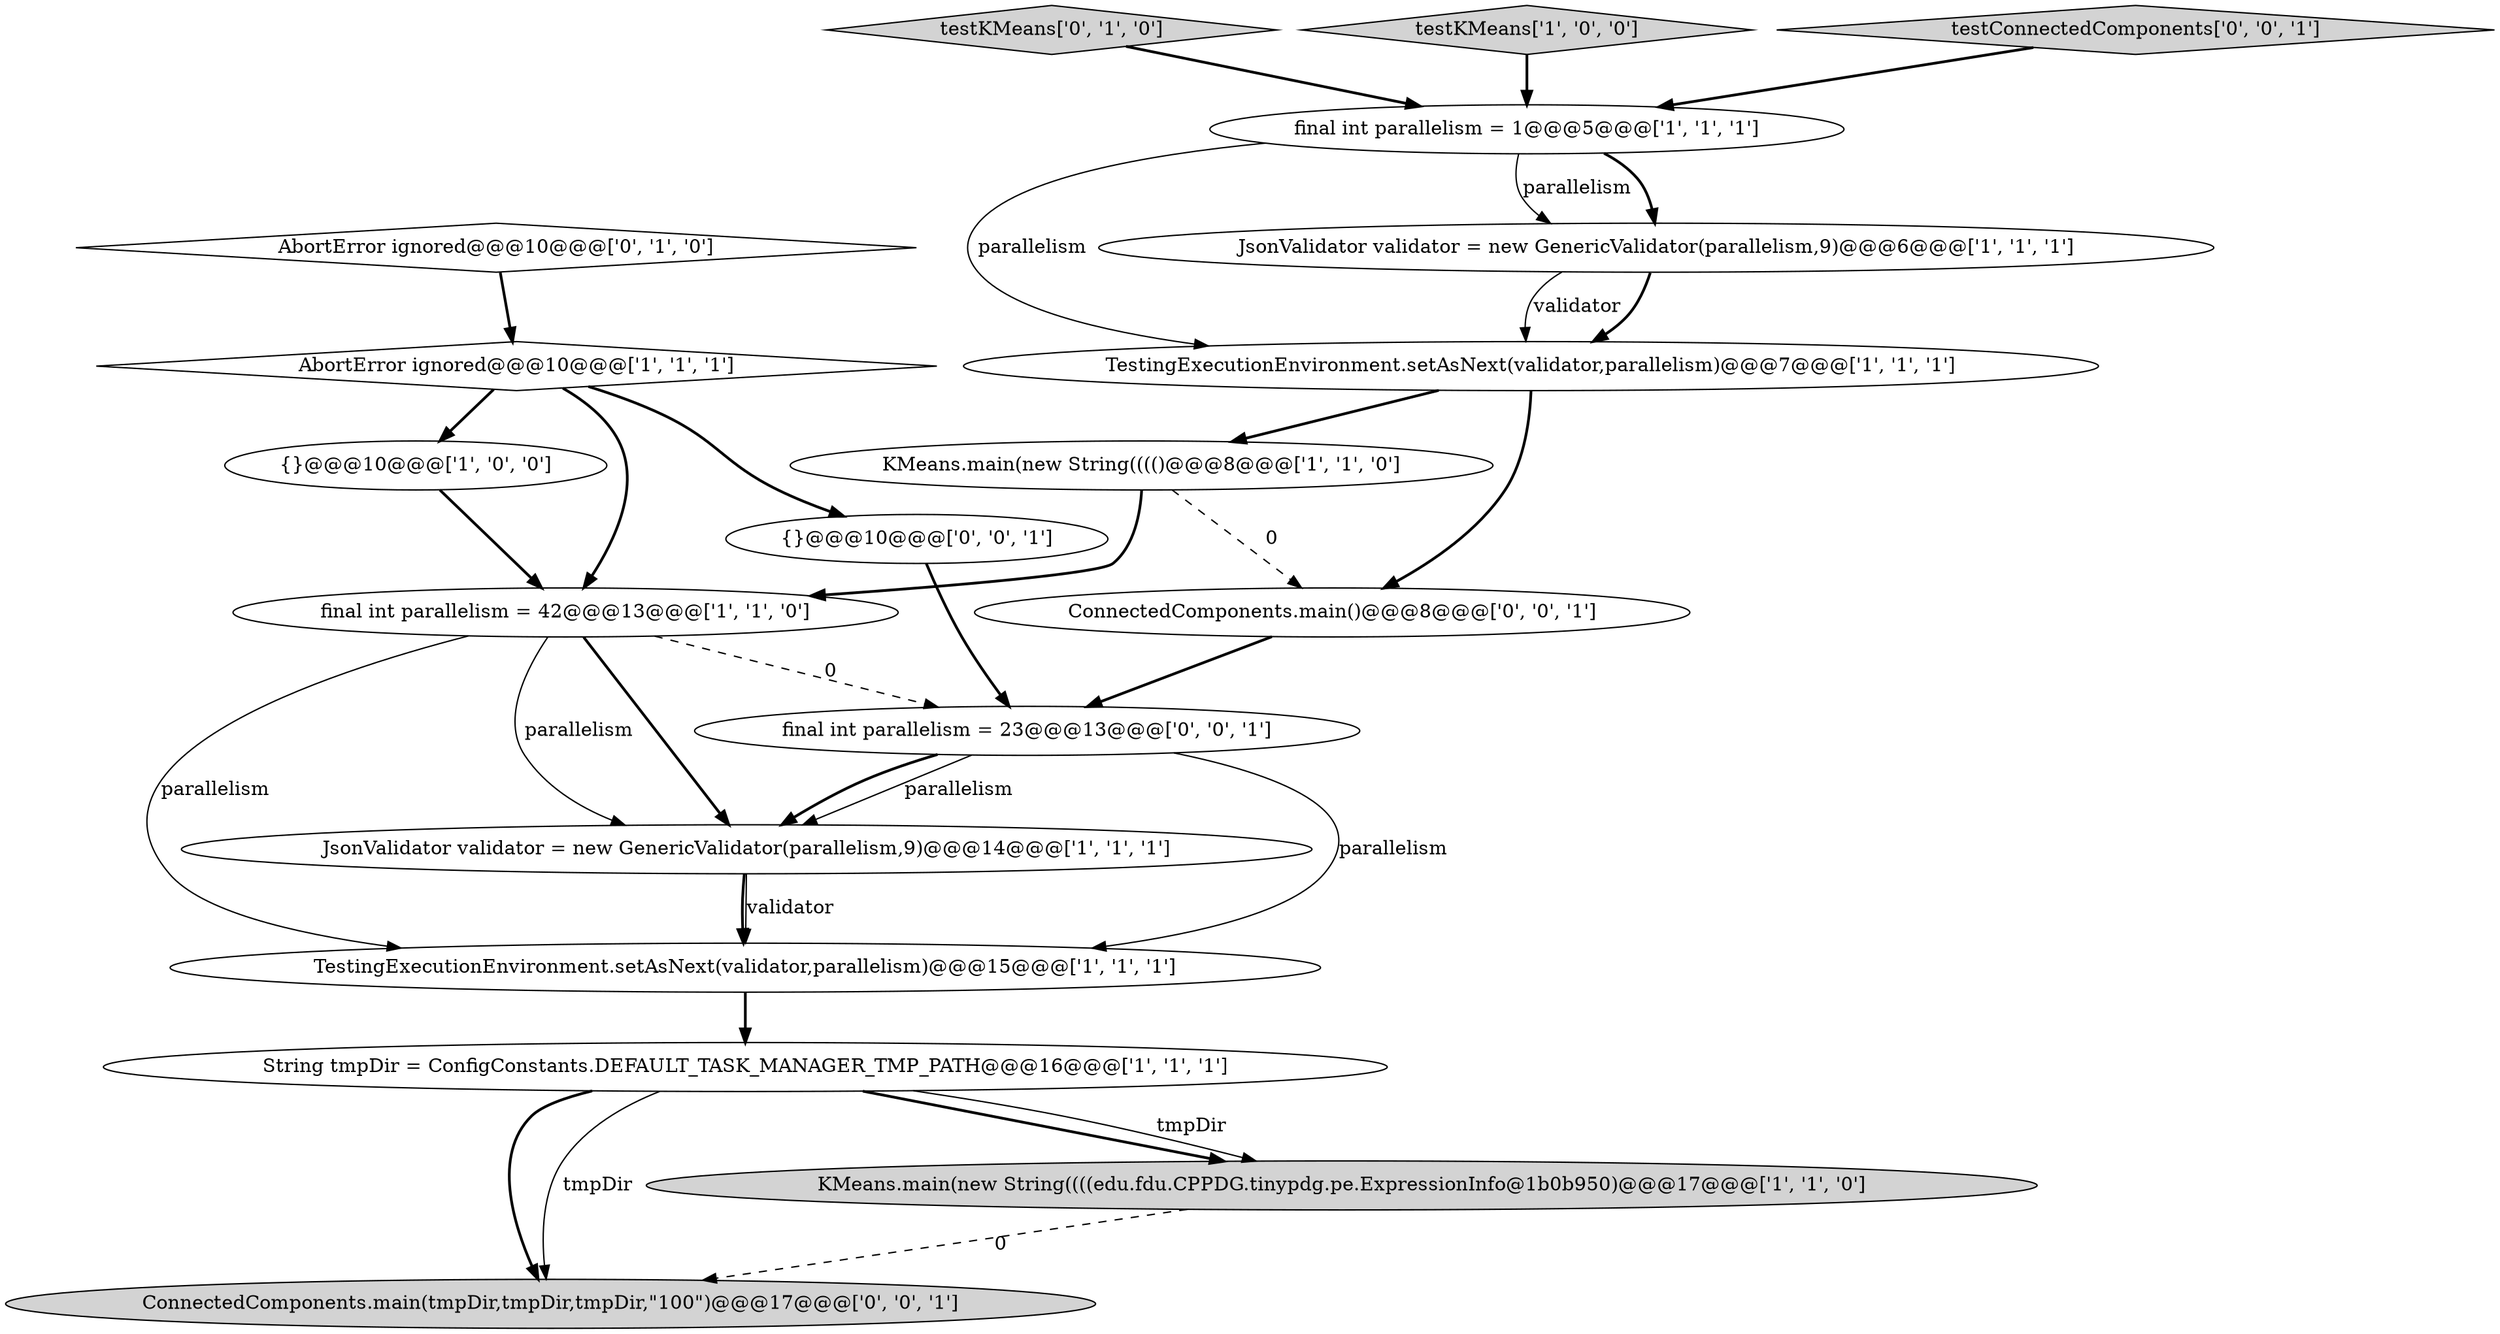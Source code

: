 digraph {
5 [style = filled, label = "JsonValidator validator = new GenericValidator(parallelism,9)@@@14@@@['1', '1', '1']", fillcolor = white, shape = ellipse image = "AAA0AAABBB1BBB"];
17 [style = filled, label = "ConnectedComponents.main(tmpDir,tmpDir,tmpDir,\"100\")@@@17@@@['0', '0', '1']", fillcolor = lightgray, shape = ellipse image = "AAA0AAABBB3BBB"];
16 [style = filled, label = "final int parallelism = 23@@@13@@@['0', '0', '1']", fillcolor = white, shape = ellipse image = "AAA0AAABBB3BBB"];
3 [style = filled, label = "String tmpDir = ConfigConstants.DEFAULT_TASK_MANAGER_TMP_PATH@@@16@@@['1', '1', '1']", fillcolor = white, shape = ellipse image = "AAA0AAABBB1BBB"];
0 [style = filled, label = "JsonValidator validator = new GenericValidator(parallelism,9)@@@6@@@['1', '1', '1']", fillcolor = white, shape = ellipse image = "AAA0AAABBB1BBB"];
15 [style = filled, label = "ConnectedComponents.main()@@@8@@@['0', '0', '1']", fillcolor = white, shape = ellipse image = "AAA0AAABBB3BBB"];
9 [style = filled, label = "TestingExecutionEnvironment.setAsNext(validator,parallelism)@@@15@@@['1', '1', '1']", fillcolor = white, shape = ellipse image = "AAA0AAABBB1BBB"];
13 [style = filled, label = "AbortError ignored@@@10@@@['0', '1', '0']", fillcolor = white, shape = diamond image = "AAA0AAABBB2BBB"];
7 [style = filled, label = "AbortError ignored@@@10@@@['1', '1', '1']", fillcolor = white, shape = diamond image = "AAA0AAABBB1BBB"];
12 [style = filled, label = "testKMeans['0', '1', '0']", fillcolor = lightgray, shape = diamond image = "AAA0AAABBB2BBB"];
8 [style = filled, label = "TestingExecutionEnvironment.setAsNext(validator,parallelism)@@@7@@@['1', '1', '1']", fillcolor = white, shape = ellipse image = "AAA0AAABBB1BBB"];
14 [style = filled, label = "{}@@@10@@@['0', '0', '1']", fillcolor = white, shape = ellipse image = "AAA0AAABBB3BBB"];
1 [style = filled, label = "final int parallelism = 42@@@13@@@['1', '1', '0']", fillcolor = white, shape = ellipse image = "AAA0AAABBB1BBB"];
2 [style = filled, label = "final int parallelism = 1@@@5@@@['1', '1', '1']", fillcolor = white, shape = ellipse image = "AAA0AAABBB1BBB"];
6 [style = filled, label = "testKMeans['1', '0', '0']", fillcolor = lightgray, shape = diamond image = "AAA0AAABBB1BBB"];
10 [style = filled, label = "KMeans.main(new String(((()@@@8@@@['1', '1', '0']", fillcolor = white, shape = ellipse image = "AAA0AAABBB1BBB"];
4 [style = filled, label = "{}@@@10@@@['1', '0', '0']", fillcolor = white, shape = ellipse image = "AAA0AAABBB1BBB"];
18 [style = filled, label = "testConnectedComponents['0', '0', '1']", fillcolor = lightgray, shape = diamond image = "AAA0AAABBB3BBB"];
11 [style = filled, label = "KMeans.main(new String((((edu.fdu.CPPDG.tinypdg.pe.ExpressionInfo@1b0b950)@@@17@@@['1', '1', '0']", fillcolor = lightgray, shape = ellipse image = "AAA0AAABBB1BBB"];
1->5 [style = bold, label=""];
14->16 [style = bold, label=""];
10->15 [style = dashed, label="0"];
8->10 [style = bold, label=""];
7->1 [style = bold, label=""];
8->15 [style = bold, label=""];
5->9 [style = bold, label=""];
5->9 [style = solid, label="validator"];
3->11 [style = bold, label=""];
11->17 [style = dashed, label="0"];
7->4 [style = bold, label=""];
16->5 [style = solid, label="parallelism"];
18->2 [style = bold, label=""];
15->16 [style = bold, label=""];
6->2 [style = bold, label=""];
7->14 [style = bold, label=""];
1->9 [style = solid, label="parallelism"];
12->2 [style = bold, label=""];
2->0 [style = bold, label=""];
16->9 [style = solid, label="parallelism"];
13->7 [style = bold, label=""];
1->16 [style = dashed, label="0"];
0->8 [style = bold, label=""];
2->8 [style = solid, label="parallelism"];
16->5 [style = bold, label=""];
9->3 [style = bold, label=""];
3->17 [style = bold, label=""];
4->1 [style = bold, label=""];
1->5 [style = solid, label="parallelism"];
10->1 [style = bold, label=""];
2->0 [style = solid, label="parallelism"];
3->17 [style = solid, label="tmpDir"];
3->11 [style = solid, label="tmpDir"];
0->8 [style = solid, label="validator"];
}
